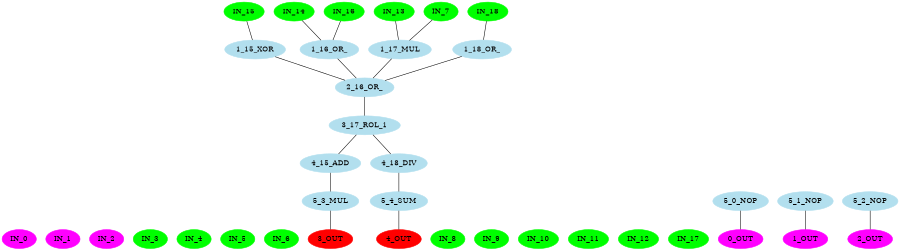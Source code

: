 digraph EACircuit {
rankdir=BT;
edge [dir=none];
size="6,6";
ordering=out;
node [color=magenta, style=filled];
"IN_0";
"IN_1";
"IN_2";
node [color=green, style=filled];
"IN_3";
"IN_4";
"IN_5";
"IN_6";
"IN_7";
"IN_8";
"IN_9";
"IN_10";
"IN_11";
"IN_12";
"IN_13";
"IN_14";
"IN_15";
"IN_16";
"IN_17";
"IN_18";
node [color=lightblue2, style=filled];
{ rank=same; "1_15_XOR"; "1_16_OR_"; "1_17_MUL"; "1_18_OR_"; }
"1_15_XOR" -> "IN_15";
"1_16_OR_" -> "IN_14";
"1_16_OR_" -> "IN_16";
"1_17_MUL" -> "IN_13";
"1_17_MUL" -> "IN_7";
"1_18_OR_" -> "IN_18";
node [color=lightblue2, style=filled];
{ rank=same; "2_16_OR_"; }
"2_16_OR_" -> "1_15_XOR";
"2_16_OR_" -> "1_16_OR_";
"2_16_OR_" -> "1_17_MUL";
"2_16_OR_" -> "1_18_OR_";
node [color=lightblue2, style=filled];
{ rank=same; "3_17_ROL_1"; }
"3_17_ROL_1" -> "2_16_OR_";
node [color=lightblue2, style=filled];
{ rank=same; "4_15_ADD"; "4_18_DIV"; }
"4_15_ADD" -> "3_17_ROL_1";
"4_18_DIV" -> "3_17_ROL_1";
node [color=lightblue2, style=filled];
{ rank=same; "5_0_NOP"; "5_1_NOP"; "5_2_NOP"; "5_3_MUL"; "5_4_SUM"; }
"5_3_MUL" -> "4_15_ADD";
"5_4_SUM" -> "4_18_DIV";
node [color=magenta];
"0_OUT" -> "5_0_NOP";
"1_OUT" -> "5_1_NOP";
"2_OUT" -> "5_2_NOP";
node [color=red];
"3_OUT" -> "5_3_MUL";
"4_OUT" -> "5_4_SUM";
}